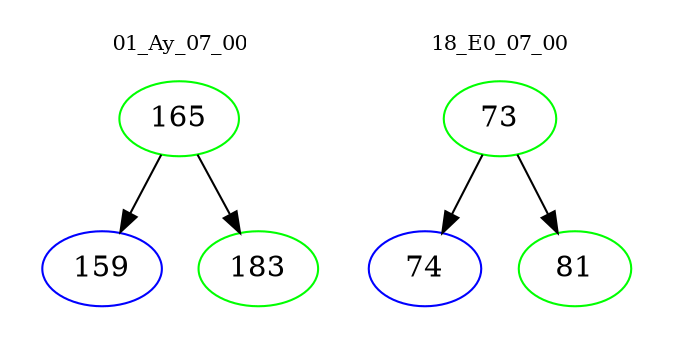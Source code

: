 digraph{
subgraph cluster_0 {
color = white
label = "01_Ay_07_00";
fontsize=10;
T0_165 [label="165", color="green"]
T0_165 -> T0_159 [color="black"]
T0_159 [label="159", color="blue"]
T0_165 -> T0_183 [color="black"]
T0_183 [label="183", color="green"]
}
subgraph cluster_1 {
color = white
label = "18_E0_07_00";
fontsize=10;
T1_73 [label="73", color="green"]
T1_73 -> T1_74 [color="black"]
T1_74 [label="74", color="blue"]
T1_73 -> T1_81 [color="black"]
T1_81 [label="81", color="green"]
}
}
